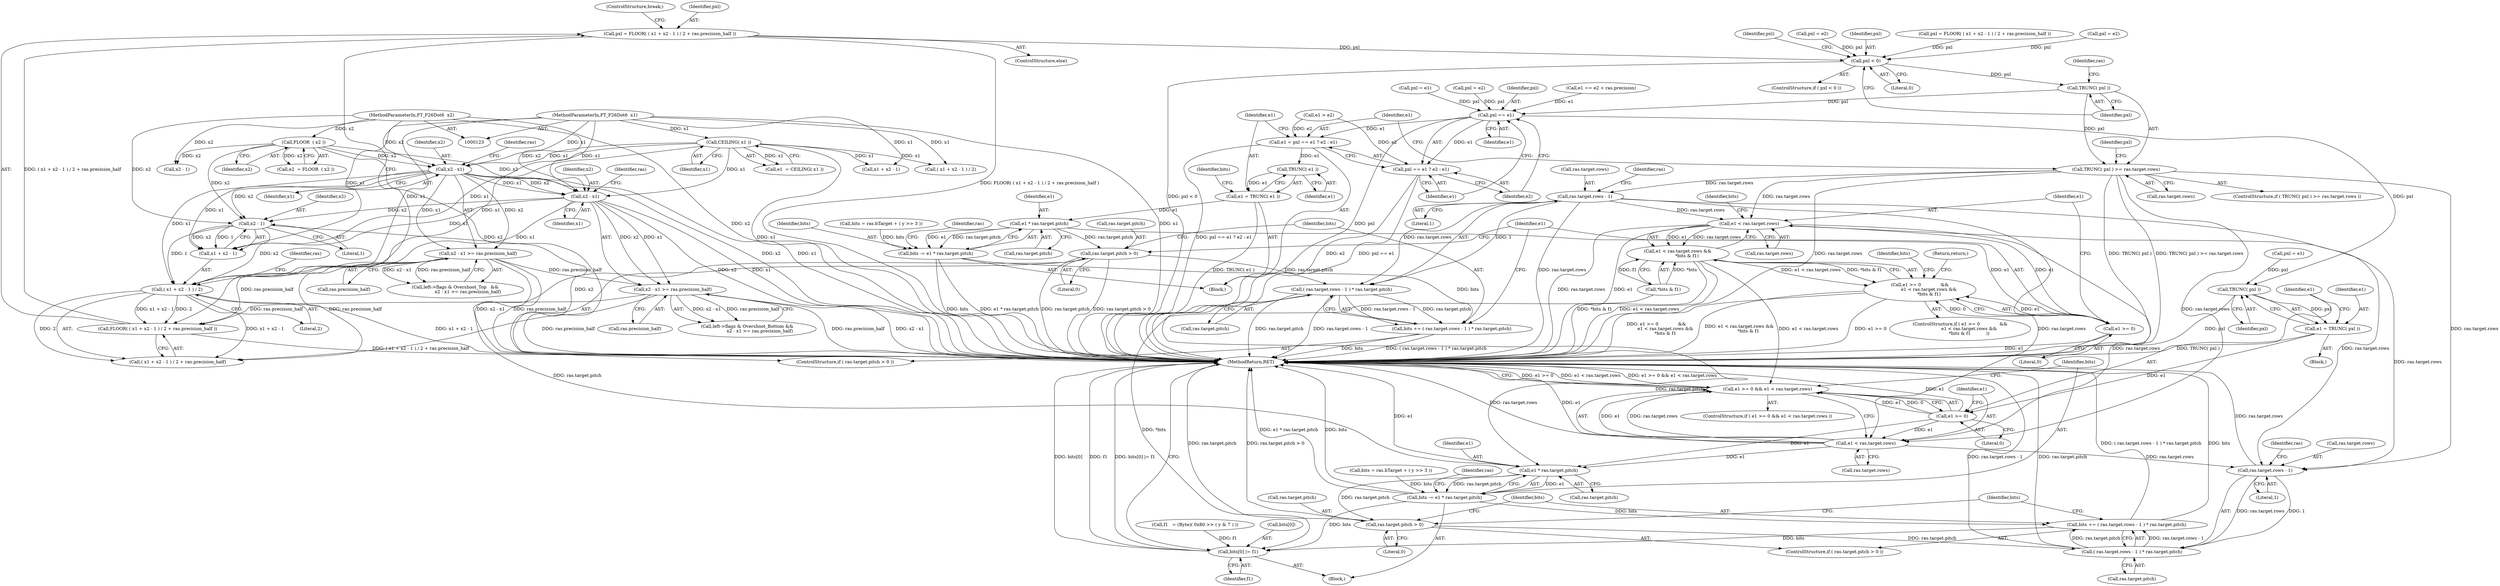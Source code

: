 digraph "1_savannah_b3500af717010137046ec4076d1e1c0641e33727_4@integer" {
"1000258" [label="(Call,pxl = FLOOR( ( x1 + x2 - 1 ) / 2 + ras.precision_half ))"];
"1000260" [label="(Call,FLOOR( ( x1 + x2 - 1 ) / 2 + ras.precision_half ))"];
"1000262" [label="(Call,( x1 + x2 - 1 ) / 2)"];
"1000215" [label="(Call,x2 - x1)"];
"1000141" [label="(Call,FLOOR  ( x2 ))"];
"1000126" [label="(MethodParameterIn,FT_F26Dot6  x2)"];
"1000137" [label="(Call,CEILING( x1 ))"];
"1000125" [label="(MethodParameterIn,FT_F26Dot6  x1)"];
"1000243" [label="(Call,x2 - x1)"];
"1000265" [label="(Call,x2 - 1)"];
"1000214" [label="(Call,x2 - x1 >= ras.precision_half)"];
"1000242" [label="(Call,x2 - x1 >= ras.precision_half)"];
"1000276" [label="(Call,pxl < 0)"];
"1000285" [label="(Call,TRUNC( pxl ))"];
"1000284" [label="(Call,TRUNC( pxl ) >= ras.target.rows)"];
"1000345" [label="(Call,ras.target.rows - 1)"];
"1000344" [label="(Call,( ras.target.rows - 1 ) * ras.target.pitch)"];
"1000342" [label="(Call,bits += ( ras.target.rows - 1 ) * ras.target.pitch)"];
"1000414" [label="(Call,e1 * ras.target.pitch)"];
"1000412" [label="(Call,bits -= e1 * ras.target.pitch)"];
"1000429" [label="(Call,bits += ( ras.target.rows - 1 ) * ras.target.pitch)"];
"1000444" [label="(Call,bits[0] |= f1)"];
"1000422" [label="(Call,ras.target.pitch > 0)"];
"1000431" [label="(Call,( ras.target.rows - 1 ) * ras.target.pitch)"];
"1000363" [label="(Call,e1 < ras.target.rows)"];
"1000362" [label="(Call,e1 < ras.target.rows &&\n             *bits & f1)"];
"1000358" [label="(Call,e1 >= 0              &&\n             e1 < ras.target.rows &&\n             *bits & f1)"];
"1000400" [label="(Call,e1 >= 0 && e1 < ras.target.rows)"];
"1000404" [label="(Call,e1 < ras.target.rows)"];
"1000432" [label="(Call,ras.target.rows - 1)"];
"1000298" [label="(Call,pxl == e1)"];
"1000295" [label="(Call,e1 = pxl == e1 ? e2 : e1)"];
"1000305" [label="(Call,TRUNC( e1 ))"];
"1000303" [label="(Call,e1 = TRUNC( e1 ))"];
"1000327" [label="(Call,e1 * ras.target.pitch)"];
"1000325" [label="(Call,bits -= e1 * ras.target.pitch)"];
"1000335" [label="(Call,ras.target.pitch > 0)"];
"1000359" [label="(Call,e1 >= 0)"];
"1000297" [label="(Call,pxl == e1 ? e2 : e1)"];
"1000397" [label="(Call,TRUNC( pxl ))"];
"1000395" [label="(Call,e1 = TRUNC( pxl ))"];
"1000401" [label="(Call,e1 >= 0)"];
"1000219" [label="(Identifier,ras)"];
"1000293" [label="(Identifier,pxl)"];
"1000272" [label="(ControlStructure,break;)"];
"1000242" [label="(Call,x2 - x1 >= ras.precision_half)"];
"1000343" [label="(Identifier,bits)"];
"1000218" [label="(Call,ras.precision_half)"];
"1000246" [label="(Call,ras.precision_half)"];
"1000214" [label="(Call,x2 - x1 >= ras.precision_half)"];
"1000377" [label="(Call,bits = ras.bTarget + ( y >> 3 ))"];
"1000438" [label="(Literal,1)"];
"1000263" [label="(Call,x1 + x2 - 1)"];
"1000441" [label="(Identifier,ras)"];
"1000304" [label="(Identifier,e1)"];
"1000397" [label="(Call,TRUNC( pxl ))"];
"1000262" [label="(Call,( x1 + x2 - 1 ) / 2)"];
"1000217" [label="(Identifier,x1)"];
"1000126" [label="(MethodParameterIn,FT_F26Dot6  x2)"];
"1000374" [label="(Return,return;)"];
"1000135" [label="(Call,e1  = CEILING( x1 ))"];
"1000277" [label="(Identifier,pxl)"];
"1000351" [label="(Literal,1)"];
"1000428" [label="(Literal,0)"];
"1000326" [label="(Identifier,bits)"];
"1000398" [label="(Identifier,pxl)"];
"1000296" [label="(Identifier,e1)"];
"1000429" [label="(Call,bits += ( ras.target.rows - 1 ) * ras.target.pitch)"];
"1000167" [label="(Block,)"];
"1000364" [label="(Identifier,e1)"];
"1000141" [label="(Call,FLOOR  ( x2 ))"];
"1000415" [label="(Identifier,e1)"];
"1000307" [label="(Call,bits = ras.bTarget + ( y >> 3 ))"];
"1000260" [label="(Call,FLOOR( ( x1 + x2 - 1 ) / 2 + ras.precision_half ))"];
"1000370" [label="(Call,*bits & f1)"];
"1000362" [label="(Call,e1 < ras.target.rows &&\n             *bits & f1)"];
"1000414" [label="(Call,e1 * ras.target.pitch)"];
"1000308" [label="(Identifier,bits)"];
"1000284" [label="(Call,TRUNC( pxl ) >= ras.target.rows)"];
"1000268" [label="(Literal,2)"];
"1000400" [label="(Call,e1 >= 0 && e1 < ras.target.rows)"];
"1000395" [label="(Call,e1 = TRUNC( pxl ))"];
"1000177" [label="(Call,pxl = FLOOR( ( x1 + x2 - 1 ) / 2 + ras.precision_half ))"];
"1000346" [label="(Call,ras.target.rows)"];
"1000259" [label="(Identifier,pxl)"];
"1000208" [label="(Call,left->flags & Overshoot_Top   &&\n                  x2 - x1 >= ras.precision_half)"];
"1000287" [label="(Call,ras.target.rows)"];
"1000446" [label="(Identifier,bits)"];
"1000244" [label="(Identifier,x2)"];
"1000412" [label="(Call,bits -= e1 * ras.target.pitch)"];
"1000401" [label="(Call,e1 >= 0)"];
"1000261" [label="(Call,( x1 + x2 - 1 ) / 2 + ras.precision_half)"];
"1000406" [label="(Call,ras.target.rows)"];
"1000403" [label="(Literal,0)"];
"1000172" [label="(Call,pxl = e2)"];
"1000279" [label="(Call,pxl = e1)"];
"1000182" [label="(Call,x1 + x2 - 1)"];
"1000405" [label="(Identifier,e1)"];
"1000361" [label="(Literal,0)"];
"1000184" [label="(Call,x2 - 1)"];
"1000433" [label="(Call,ras.target.rows)"];
"1000257" [label="(ControlStructure,else)"];
"1000336" [label="(Call,ras.target.pitch)"];
"1000386" [label="(Call,f1   = (Byte)( 0x80 >> ( y & 7 ) ))"];
"1000245" [label="(Identifier,x1)"];
"1000431" [label="(Call,( ras.target.rows - 1 ) * ras.target.pitch)"];
"1000143" [label="(Call,pxl = e1)"];
"1000292" [label="(Call,pxl = e2)"];
"1000425" [label="(Identifier,ras)"];
"1000352" [label="(Call,ras.target.pitch)"];
"1000295" [label="(Call,e1 = pxl == e1 ? e2 : e1)"];
"1000302" [label="(Identifier,e1)"];
"1000297" [label="(Call,pxl == e1 ? e2 : e1)"];
"1000402" [label="(Identifier,e1)"];
"1000365" [label="(Call,ras.target.rows)"];
"1000411" [label="(Block,)"];
"1000327" [label="(Call,e1 * ras.target.pitch)"];
"1000300" [label="(Identifier,e1)"];
"1000359" [label="(Call,e1 >= 0)"];
"1000354" [label="(Identifier,ras)"];
"1000278" [label="(Literal,0)"];
"1000142" [label="(Identifier,x2)"];
"1000335" [label="(Call,ras.target.pitch > 0)"];
"1000416" [label="(Call,ras.target.pitch)"];
"1000299" [label="(Identifier,pxl)"];
"1000137" [label="(Call,CEILING( x1 ))"];
"1000181" [label="(Call,( x1 + x2 - 1 ) / 2)"];
"1000329" [label="(Call,ras.target.pitch)"];
"1000266" [label="(Identifier,x2)"];
"1000305" [label="(Call,TRUNC( e1 ))"];
"1000258" [label="(Call,pxl = FLOOR( ( x1 + x2 - 1 ) / 2 + ras.precision_half ))"];
"1000301" [label="(Identifier,e2)"];
"1000444" [label="(Call,bits[0] |= f1)"];
"1000276" [label="(Call,pxl < 0)"];
"1000325" [label="(Call,bits -= e1 * ras.target.pitch)"];
"1000270" [label="(Identifier,ras)"];
"1000449" [label="(MethodReturn,RET)"];
"1000342" [label="(Call,bits += ( ras.target.rows - 1 ) * ras.target.pitch)"];
"1000160" [label="(Call,e1 == e2 + ras.precision)"];
"1000243" [label="(Call,x2 - x1)"];
"1000404" [label="(Call,e1 < ras.target.rows)"];
"1000341" [label="(Literal,0)"];
"1000422" [label="(Call,ras.target.pitch > 0)"];
"1000338" [label="(Identifier,ras)"];
"1000275" [label="(ControlStructure,if ( pxl < 0 ))"];
"1000236" [label="(Call,left->flags & Overshoot_Bottom &&\n                  x2 - x1 >= ras.precision_half)"];
"1000344" [label="(Call,( ras.target.rows - 1 ) * ras.target.pitch)"];
"1000215" [label="(Call,x2 - x1)"];
"1000372" [label="(Identifier,bits)"];
"1000357" [label="(ControlStructure,if ( e1 >= 0              &&\n             e1 < ras.target.rows &&\n             *bits & f1           ))"];
"1000363" [label="(Call,e1 < ras.target.rows)"];
"1000147" [label="(Call,e1 > e2)"];
"1000439" [label="(Call,ras.target.pitch)"];
"1000129" [label="(Block,)"];
"1000360" [label="(Identifier,e1)"];
"1000280" [label="(Identifier,pxl)"];
"1000306" [label="(Identifier,e1)"];
"1000125" [label="(MethodParameterIn,FT_F26Dot6  x1)"];
"1000413" [label="(Identifier,bits)"];
"1000448" [label="(Identifier,f1)"];
"1000396" [label="(Identifier,e1)"];
"1000430" [label="(Identifier,bits)"];
"1000289" [label="(Identifier,ras)"];
"1000285" [label="(Call,TRUNC( pxl ))"];
"1000399" [label="(ControlStructure,if ( e1 >= 0 && e1 < ras.target.rows ))"];
"1000254" [label="(Call,pxl = e2)"];
"1000216" [label="(Identifier,x2)"];
"1000267" [label="(Literal,1)"];
"1000432" [label="(Call,ras.target.rows - 1)"];
"1000139" [label="(Call,e2  = FLOOR  ( x2 ))"];
"1000303" [label="(Call,e1 = TRUNC( e1 ))"];
"1000283" [label="(ControlStructure,if ( TRUNC( pxl ) >= ras.target.rows ))"];
"1000334" [label="(ControlStructure,if ( ras.target.pitch > 0 ))"];
"1000378" [label="(Identifier,bits)"];
"1000423" [label="(Call,ras.target.pitch)"];
"1000358" [label="(Call,e1 >= 0              &&\n             e1 < ras.target.rows &&\n             *bits & f1)"];
"1000298" [label="(Call,pxl == e1)"];
"1000247" [label="(Identifier,ras)"];
"1000421" [label="(ControlStructure,if ( ras.target.pitch > 0 ))"];
"1000286" [label="(Identifier,pxl)"];
"1000328" [label="(Identifier,e1)"];
"1000265" [label="(Call,x2 - 1)"];
"1000138" [label="(Identifier,x1)"];
"1000445" [label="(Call,bits[0])"];
"1000345" [label="(Call,ras.target.rows - 1)"];
"1000258" -> "1000257"  [label="AST: "];
"1000258" -> "1000260"  [label="CFG: "];
"1000259" -> "1000258"  [label="AST: "];
"1000260" -> "1000258"  [label="AST: "];
"1000272" -> "1000258"  [label="CFG: "];
"1000258" -> "1000449"  [label="DDG: FLOOR( ( x1 + x2 - 1 ) / 2 + ras.precision_half )"];
"1000260" -> "1000258"  [label="DDG: ( x1 + x2 - 1 ) / 2 + ras.precision_half"];
"1000258" -> "1000276"  [label="DDG: pxl"];
"1000260" -> "1000261"  [label="CFG: "];
"1000261" -> "1000260"  [label="AST: "];
"1000260" -> "1000449"  [label="DDG: ( x1 + x2 - 1 ) / 2 + ras.precision_half"];
"1000262" -> "1000260"  [label="DDG: x1 + x2 - 1"];
"1000262" -> "1000260"  [label="DDG: 2"];
"1000214" -> "1000260"  [label="DDG: ras.precision_half"];
"1000242" -> "1000260"  [label="DDG: ras.precision_half"];
"1000262" -> "1000261"  [label="AST: "];
"1000262" -> "1000268"  [label="CFG: "];
"1000263" -> "1000262"  [label="AST: "];
"1000268" -> "1000262"  [label="AST: "];
"1000270" -> "1000262"  [label="CFG: "];
"1000262" -> "1000449"  [label="DDG: x1 + x2 - 1"];
"1000262" -> "1000261"  [label="DDG: x1 + x2 - 1"];
"1000262" -> "1000261"  [label="DDG: 2"];
"1000215" -> "1000262"  [label="DDG: x1"];
"1000137" -> "1000262"  [label="DDG: x1"];
"1000243" -> "1000262"  [label="DDG: x1"];
"1000125" -> "1000262"  [label="DDG: x1"];
"1000265" -> "1000262"  [label="DDG: x2"];
"1000265" -> "1000262"  [label="DDG: 1"];
"1000215" -> "1000214"  [label="AST: "];
"1000215" -> "1000217"  [label="CFG: "];
"1000216" -> "1000215"  [label="AST: "];
"1000217" -> "1000215"  [label="AST: "];
"1000219" -> "1000215"  [label="CFG: "];
"1000215" -> "1000449"  [label="DDG: x2"];
"1000215" -> "1000449"  [label="DDG: x1"];
"1000215" -> "1000214"  [label="DDG: x2"];
"1000215" -> "1000214"  [label="DDG: x1"];
"1000141" -> "1000215"  [label="DDG: x2"];
"1000126" -> "1000215"  [label="DDG: x2"];
"1000137" -> "1000215"  [label="DDG: x1"];
"1000125" -> "1000215"  [label="DDG: x1"];
"1000215" -> "1000243"  [label="DDG: x2"];
"1000215" -> "1000243"  [label="DDG: x1"];
"1000215" -> "1000263"  [label="DDG: x1"];
"1000215" -> "1000265"  [label="DDG: x2"];
"1000141" -> "1000139"  [label="AST: "];
"1000141" -> "1000142"  [label="CFG: "];
"1000142" -> "1000141"  [label="AST: "];
"1000139" -> "1000141"  [label="CFG: "];
"1000141" -> "1000449"  [label="DDG: x2"];
"1000141" -> "1000139"  [label="DDG: x2"];
"1000126" -> "1000141"  [label="DDG: x2"];
"1000141" -> "1000184"  [label="DDG: x2"];
"1000141" -> "1000243"  [label="DDG: x2"];
"1000141" -> "1000265"  [label="DDG: x2"];
"1000126" -> "1000123"  [label="AST: "];
"1000126" -> "1000449"  [label="DDG: x2"];
"1000126" -> "1000184"  [label="DDG: x2"];
"1000126" -> "1000243"  [label="DDG: x2"];
"1000126" -> "1000265"  [label="DDG: x2"];
"1000137" -> "1000135"  [label="AST: "];
"1000137" -> "1000138"  [label="CFG: "];
"1000138" -> "1000137"  [label="AST: "];
"1000135" -> "1000137"  [label="CFG: "];
"1000137" -> "1000449"  [label="DDG: x1"];
"1000137" -> "1000135"  [label="DDG: x1"];
"1000125" -> "1000137"  [label="DDG: x1"];
"1000137" -> "1000181"  [label="DDG: x1"];
"1000137" -> "1000182"  [label="DDG: x1"];
"1000137" -> "1000243"  [label="DDG: x1"];
"1000137" -> "1000263"  [label="DDG: x1"];
"1000125" -> "1000123"  [label="AST: "];
"1000125" -> "1000449"  [label="DDG: x1"];
"1000125" -> "1000181"  [label="DDG: x1"];
"1000125" -> "1000182"  [label="DDG: x1"];
"1000125" -> "1000243"  [label="DDG: x1"];
"1000125" -> "1000263"  [label="DDG: x1"];
"1000243" -> "1000242"  [label="AST: "];
"1000243" -> "1000245"  [label="CFG: "];
"1000244" -> "1000243"  [label="AST: "];
"1000245" -> "1000243"  [label="AST: "];
"1000247" -> "1000243"  [label="CFG: "];
"1000243" -> "1000449"  [label="DDG: x2"];
"1000243" -> "1000449"  [label="DDG: x1"];
"1000243" -> "1000242"  [label="DDG: x2"];
"1000243" -> "1000242"  [label="DDG: x1"];
"1000243" -> "1000263"  [label="DDG: x1"];
"1000243" -> "1000265"  [label="DDG: x2"];
"1000265" -> "1000263"  [label="AST: "];
"1000265" -> "1000267"  [label="CFG: "];
"1000266" -> "1000265"  [label="AST: "];
"1000267" -> "1000265"  [label="AST: "];
"1000263" -> "1000265"  [label="CFG: "];
"1000265" -> "1000449"  [label="DDG: x2"];
"1000265" -> "1000263"  [label="DDG: x2"];
"1000265" -> "1000263"  [label="DDG: 1"];
"1000214" -> "1000208"  [label="AST: "];
"1000214" -> "1000218"  [label="CFG: "];
"1000218" -> "1000214"  [label="AST: "];
"1000208" -> "1000214"  [label="CFG: "];
"1000214" -> "1000449"  [label="DDG: ras.precision_half"];
"1000214" -> "1000449"  [label="DDG: x2 - x1"];
"1000214" -> "1000208"  [label="DDG: x2 - x1"];
"1000214" -> "1000208"  [label="DDG: ras.precision_half"];
"1000214" -> "1000242"  [label="DDG: ras.precision_half"];
"1000214" -> "1000261"  [label="DDG: ras.precision_half"];
"1000242" -> "1000236"  [label="AST: "];
"1000242" -> "1000246"  [label="CFG: "];
"1000246" -> "1000242"  [label="AST: "];
"1000236" -> "1000242"  [label="CFG: "];
"1000242" -> "1000449"  [label="DDG: ras.precision_half"];
"1000242" -> "1000449"  [label="DDG: x2 - x1"];
"1000242" -> "1000236"  [label="DDG: x2 - x1"];
"1000242" -> "1000236"  [label="DDG: ras.precision_half"];
"1000242" -> "1000261"  [label="DDG: ras.precision_half"];
"1000276" -> "1000275"  [label="AST: "];
"1000276" -> "1000278"  [label="CFG: "];
"1000277" -> "1000276"  [label="AST: "];
"1000278" -> "1000276"  [label="AST: "];
"1000280" -> "1000276"  [label="CFG: "];
"1000286" -> "1000276"  [label="CFG: "];
"1000276" -> "1000449"  [label="DDG: pxl < 0"];
"1000254" -> "1000276"  [label="DDG: pxl"];
"1000172" -> "1000276"  [label="DDG: pxl"];
"1000177" -> "1000276"  [label="DDG: pxl"];
"1000276" -> "1000285"  [label="DDG: pxl"];
"1000285" -> "1000284"  [label="AST: "];
"1000285" -> "1000286"  [label="CFG: "];
"1000286" -> "1000285"  [label="AST: "];
"1000289" -> "1000285"  [label="CFG: "];
"1000285" -> "1000284"  [label="DDG: pxl"];
"1000285" -> "1000298"  [label="DDG: pxl"];
"1000284" -> "1000283"  [label="AST: "];
"1000284" -> "1000287"  [label="CFG: "];
"1000287" -> "1000284"  [label="AST: "];
"1000293" -> "1000284"  [label="CFG: "];
"1000296" -> "1000284"  [label="CFG: "];
"1000284" -> "1000449"  [label="DDG: TRUNC( pxl )"];
"1000284" -> "1000449"  [label="DDG: TRUNC( pxl ) >= ras.target.rows"];
"1000284" -> "1000449"  [label="DDG: ras.target.rows"];
"1000284" -> "1000345"  [label="DDG: ras.target.rows"];
"1000284" -> "1000363"  [label="DDG: ras.target.rows"];
"1000284" -> "1000404"  [label="DDG: ras.target.rows"];
"1000284" -> "1000432"  [label="DDG: ras.target.rows"];
"1000345" -> "1000344"  [label="AST: "];
"1000345" -> "1000351"  [label="CFG: "];
"1000346" -> "1000345"  [label="AST: "];
"1000351" -> "1000345"  [label="AST: "];
"1000354" -> "1000345"  [label="CFG: "];
"1000345" -> "1000449"  [label="DDG: ras.target.rows"];
"1000345" -> "1000344"  [label="DDG: ras.target.rows"];
"1000345" -> "1000344"  [label="DDG: 1"];
"1000345" -> "1000363"  [label="DDG: ras.target.rows"];
"1000345" -> "1000404"  [label="DDG: ras.target.rows"];
"1000345" -> "1000432"  [label="DDG: ras.target.rows"];
"1000344" -> "1000342"  [label="AST: "];
"1000344" -> "1000352"  [label="CFG: "];
"1000352" -> "1000344"  [label="AST: "];
"1000342" -> "1000344"  [label="CFG: "];
"1000344" -> "1000449"  [label="DDG: ras.target.pitch"];
"1000344" -> "1000449"  [label="DDG: ras.target.rows - 1"];
"1000344" -> "1000342"  [label="DDG: ras.target.rows - 1"];
"1000344" -> "1000342"  [label="DDG: ras.target.pitch"];
"1000335" -> "1000344"  [label="DDG: ras.target.pitch"];
"1000344" -> "1000414"  [label="DDG: ras.target.pitch"];
"1000342" -> "1000334"  [label="AST: "];
"1000343" -> "1000342"  [label="AST: "];
"1000360" -> "1000342"  [label="CFG: "];
"1000342" -> "1000449"  [label="DDG: ( ras.target.rows - 1 ) * ras.target.pitch"];
"1000342" -> "1000449"  [label="DDG: bits"];
"1000325" -> "1000342"  [label="DDG: bits"];
"1000414" -> "1000412"  [label="AST: "];
"1000414" -> "1000416"  [label="CFG: "];
"1000415" -> "1000414"  [label="AST: "];
"1000416" -> "1000414"  [label="AST: "];
"1000412" -> "1000414"  [label="CFG: "];
"1000414" -> "1000449"  [label="DDG: e1"];
"1000414" -> "1000412"  [label="DDG: e1"];
"1000414" -> "1000412"  [label="DDG: ras.target.pitch"];
"1000404" -> "1000414"  [label="DDG: e1"];
"1000401" -> "1000414"  [label="DDG: e1"];
"1000335" -> "1000414"  [label="DDG: ras.target.pitch"];
"1000414" -> "1000422"  [label="DDG: ras.target.pitch"];
"1000412" -> "1000411"  [label="AST: "];
"1000413" -> "1000412"  [label="AST: "];
"1000425" -> "1000412"  [label="CFG: "];
"1000412" -> "1000449"  [label="DDG: e1 * ras.target.pitch"];
"1000412" -> "1000449"  [label="DDG: bits"];
"1000377" -> "1000412"  [label="DDG: bits"];
"1000412" -> "1000429"  [label="DDG: bits"];
"1000412" -> "1000444"  [label="DDG: bits"];
"1000429" -> "1000421"  [label="AST: "];
"1000429" -> "1000431"  [label="CFG: "];
"1000430" -> "1000429"  [label="AST: "];
"1000431" -> "1000429"  [label="AST: "];
"1000446" -> "1000429"  [label="CFG: "];
"1000429" -> "1000449"  [label="DDG: ( ras.target.rows - 1 ) * ras.target.pitch"];
"1000429" -> "1000449"  [label="DDG: bits"];
"1000431" -> "1000429"  [label="DDG: ras.target.rows - 1"];
"1000431" -> "1000429"  [label="DDG: ras.target.pitch"];
"1000429" -> "1000444"  [label="DDG: bits"];
"1000444" -> "1000411"  [label="AST: "];
"1000444" -> "1000448"  [label="CFG: "];
"1000445" -> "1000444"  [label="AST: "];
"1000448" -> "1000444"  [label="AST: "];
"1000449" -> "1000444"  [label="CFG: "];
"1000444" -> "1000449"  [label="DDG: bits[0]"];
"1000444" -> "1000449"  [label="DDG: f1"];
"1000444" -> "1000449"  [label="DDG: bits[0] |= f1"];
"1000370" -> "1000444"  [label="DDG: *bits"];
"1000386" -> "1000444"  [label="DDG: f1"];
"1000422" -> "1000421"  [label="AST: "];
"1000422" -> "1000428"  [label="CFG: "];
"1000423" -> "1000422"  [label="AST: "];
"1000428" -> "1000422"  [label="AST: "];
"1000430" -> "1000422"  [label="CFG: "];
"1000446" -> "1000422"  [label="CFG: "];
"1000422" -> "1000449"  [label="DDG: ras.target.pitch"];
"1000422" -> "1000449"  [label="DDG: ras.target.pitch > 0"];
"1000422" -> "1000431"  [label="DDG: ras.target.pitch"];
"1000431" -> "1000439"  [label="CFG: "];
"1000432" -> "1000431"  [label="AST: "];
"1000439" -> "1000431"  [label="AST: "];
"1000431" -> "1000449"  [label="DDG: ras.target.rows - 1"];
"1000431" -> "1000449"  [label="DDG: ras.target.pitch"];
"1000432" -> "1000431"  [label="DDG: ras.target.rows"];
"1000432" -> "1000431"  [label="DDG: 1"];
"1000363" -> "1000362"  [label="AST: "];
"1000363" -> "1000365"  [label="CFG: "];
"1000364" -> "1000363"  [label="AST: "];
"1000365" -> "1000363"  [label="AST: "];
"1000372" -> "1000363"  [label="CFG: "];
"1000362" -> "1000363"  [label="CFG: "];
"1000363" -> "1000449"  [label="DDG: ras.target.rows"];
"1000363" -> "1000449"  [label="DDG: e1"];
"1000363" -> "1000362"  [label="DDG: e1"];
"1000363" -> "1000362"  [label="DDG: ras.target.rows"];
"1000359" -> "1000363"  [label="DDG: e1"];
"1000363" -> "1000404"  [label="DDG: ras.target.rows"];
"1000363" -> "1000432"  [label="DDG: ras.target.rows"];
"1000362" -> "1000358"  [label="AST: "];
"1000362" -> "1000370"  [label="CFG: "];
"1000370" -> "1000362"  [label="AST: "];
"1000358" -> "1000362"  [label="CFG: "];
"1000362" -> "1000449"  [label="DDG: *bits & f1"];
"1000362" -> "1000449"  [label="DDG: e1 < ras.target.rows"];
"1000362" -> "1000358"  [label="DDG: e1 < ras.target.rows"];
"1000362" -> "1000358"  [label="DDG: *bits & f1"];
"1000370" -> "1000362"  [label="DDG: *bits"];
"1000370" -> "1000362"  [label="DDG: f1"];
"1000362" -> "1000400"  [label="DDG: e1 < ras.target.rows"];
"1000358" -> "1000357"  [label="AST: "];
"1000358" -> "1000359"  [label="CFG: "];
"1000359" -> "1000358"  [label="AST: "];
"1000374" -> "1000358"  [label="CFG: "];
"1000378" -> "1000358"  [label="CFG: "];
"1000358" -> "1000449"  [label="DDG: e1 >= 0              &&\n             e1 < ras.target.rows &&\n             *bits & f1"];
"1000358" -> "1000449"  [label="DDG: e1 < ras.target.rows &&\n             *bits & f1"];
"1000358" -> "1000449"  [label="DDG: e1 >= 0"];
"1000359" -> "1000358"  [label="DDG: e1"];
"1000359" -> "1000358"  [label="DDG: 0"];
"1000400" -> "1000399"  [label="AST: "];
"1000400" -> "1000401"  [label="CFG: "];
"1000400" -> "1000404"  [label="CFG: "];
"1000401" -> "1000400"  [label="AST: "];
"1000404" -> "1000400"  [label="AST: "];
"1000413" -> "1000400"  [label="CFG: "];
"1000449" -> "1000400"  [label="CFG: "];
"1000400" -> "1000449"  [label="DDG: e1 >= 0"];
"1000400" -> "1000449"  [label="DDG: e1 < ras.target.rows"];
"1000400" -> "1000449"  [label="DDG: e1 >= 0 && e1 < ras.target.rows"];
"1000401" -> "1000400"  [label="DDG: e1"];
"1000401" -> "1000400"  [label="DDG: 0"];
"1000404" -> "1000400"  [label="DDG: e1"];
"1000404" -> "1000400"  [label="DDG: ras.target.rows"];
"1000404" -> "1000406"  [label="CFG: "];
"1000405" -> "1000404"  [label="AST: "];
"1000406" -> "1000404"  [label="AST: "];
"1000404" -> "1000449"  [label="DDG: e1"];
"1000404" -> "1000449"  [label="DDG: ras.target.rows"];
"1000401" -> "1000404"  [label="DDG: e1"];
"1000404" -> "1000432"  [label="DDG: ras.target.rows"];
"1000432" -> "1000438"  [label="CFG: "];
"1000433" -> "1000432"  [label="AST: "];
"1000438" -> "1000432"  [label="AST: "];
"1000441" -> "1000432"  [label="CFG: "];
"1000432" -> "1000449"  [label="DDG: ras.target.rows"];
"1000298" -> "1000297"  [label="AST: "];
"1000298" -> "1000300"  [label="CFG: "];
"1000299" -> "1000298"  [label="AST: "];
"1000300" -> "1000298"  [label="AST: "];
"1000301" -> "1000298"  [label="CFG: "];
"1000302" -> "1000298"  [label="CFG: "];
"1000298" -> "1000449"  [label="DDG: pxl"];
"1000298" -> "1000295"  [label="DDG: e1"];
"1000279" -> "1000298"  [label="DDG: pxl"];
"1000292" -> "1000298"  [label="DDG: pxl"];
"1000160" -> "1000298"  [label="DDG: e1"];
"1000298" -> "1000297"  [label="DDG: e1"];
"1000298" -> "1000397"  [label="DDG: pxl"];
"1000295" -> "1000167"  [label="AST: "];
"1000295" -> "1000297"  [label="CFG: "];
"1000296" -> "1000295"  [label="AST: "];
"1000297" -> "1000295"  [label="AST: "];
"1000304" -> "1000295"  [label="CFG: "];
"1000295" -> "1000449"  [label="DDG: pxl == e1 ? e2 : e1"];
"1000147" -> "1000295"  [label="DDG: e2"];
"1000295" -> "1000305"  [label="DDG: e1"];
"1000305" -> "1000303"  [label="AST: "];
"1000305" -> "1000306"  [label="CFG: "];
"1000306" -> "1000305"  [label="AST: "];
"1000303" -> "1000305"  [label="CFG: "];
"1000305" -> "1000303"  [label="DDG: e1"];
"1000303" -> "1000167"  [label="AST: "];
"1000304" -> "1000303"  [label="AST: "];
"1000308" -> "1000303"  [label="CFG: "];
"1000303" -> "1000449"  [label="DDG: TRUNC( e1 )"];
"1000303" -> "1000327"  [label="DDG: e1"];
"1000327" -> "1000325"  [label="AST: "];
"1000327" -> "1000329"  [label="CFG: "];
"1000328" -> "1000327"  [label="AST: "];
"1000329" -> "1000327"  [label="AST: "];
"1000325" -> "1000327"  [label="CFG: "];
"1000327" -> "1000325"  [label="DDG: e1"];
"1000327" -> "1000325"  [label="DDG: ras.target.pitch"];
"1000327" -> "1000335"  [label="DDG: ras.target.pitch"];
"1000327" -> "1000359"  [label="DDG: e1"];
"1000325" -> "1000167"  [label="AST: "];
"1000326" -> "1000325"  [label="AST: "];
"1000338" -> "1000325"  [label="CFG: "];
"1000325" -> "1000449"  [label="DDG: bits"];
"1000325" -> "1000449"  [label="DDG: e1 * ras.target.pitch"];
"1000307" -> "1000325"  [label="DDG: bits"];
"1000335" -> "1000334"  [label="AST: "];
"1000335" -> "1000341"  [label="CFG: "];
"1000336" -> "1000335"  [label="AST: "];
"1000341" -> "1000335"  [label="AST: "];
"1000343" -> "1000335"  [label="CFG: "];
"1000360" -> "1000335"  [label="CFG: "];
"1000335" -> "1000449"  [label="DDG: ras.target.pitch"];
"1000335" -> "1000449"  [label="DDG: ras.target.pitch > 0"];
"1000359" -> "1000361"  [label="CFG: "];
"1000360" -> "1000359"  [label="AST: "];
"1000361" -> "1000359"  [label="AST: "];
"1000364" -> "1000359"  [label="CFG: "];
"1000359" -> "1000449"  [label="DDG: e1"];
"1000297" -> "1000301"  [label="CFG: "];
"1000297" -> "1000302"  [label="CFG: "];
"1000301" -> "1000297"  [label="AST: "];
"1000302" -> "1000297"  [label="AST: "];
"1000297" -> "1000449"  [label="DDG: pxl == e1"];
"1000297" -> "1000449"  [label="DDG: e2"];
"1000147" -> "1000297"  [label="DDG: e2"];
"1000397" -> "1000395"  [label="AST: "];
"1000397" -> "1000398"  [label="CFG: "];
"1000398" -> "1000397"  [label="AST: "];
"1000395" -> "1000397"  [label="CFG: "];
"1000397" -> "1000449"  [label="DDG: pxl"];
"1000397" -> "1000395"  [label="DDG: pxl"];
"1000143" -> "1000397"  [label="DDG: pxl"];
"1000395" -> "1000129"  [label="AST: "];
"1000396" -> "1000395"  [label="AST: "];
"1000402" -> "1000395"  [label="CFG: "];
"1000395" -> "1000449"  [label="DDG: TRUNC( pxl )"];
"1000395" -> "1000401"  [label="DDG: e1"];
"1000401" -> "1000403"  [label="CFG: "];
"1000402" -> "1000401"  [label="AST: "];
"1000403" -> "1000401"  [label="AST: "];
"1000405" -> "1000401"  [label="CFG: "];
"1000401" -> "1000449"  [label="DDG: e1"];
}

